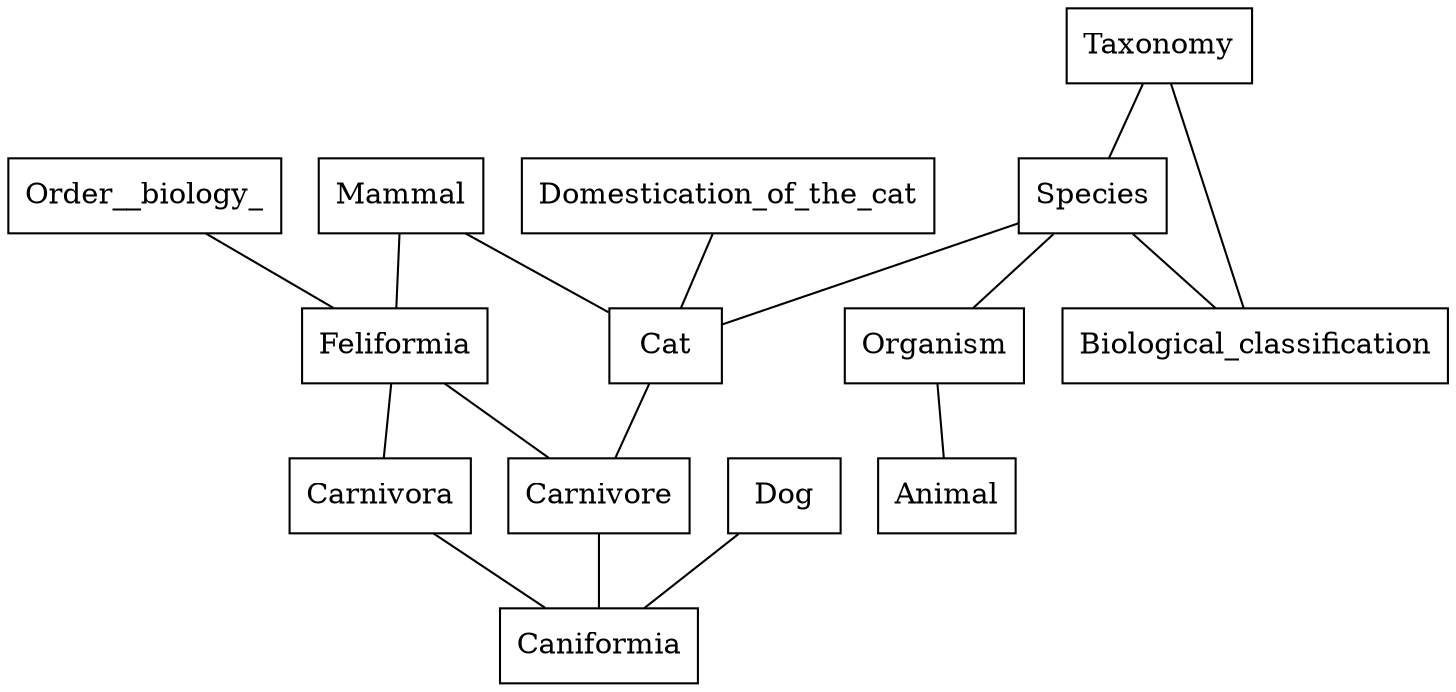 digraph G {
  Organism [fillcolor="#0003E8", shape=box, ];
  Animal [fillcolor="#0003E8", shape=box, ];
  Carnivora [fillcolor="#0003E8", shape=box, ];
  Mammal [fillcolor="#0003E8", shape=box, ];
  Order__biology_ [fillcolor="#0003E8", shape=box, ];
  Dog [fillcolor="#0003E8", shape=box, ];
  Feliformia [fillcolor="#0003E8", shape=box, ];
  Taxonomy [fillcolor="#0003E8", shape=box, ];
  Domestication_of_the_cat [fillcolor="#0003E8", shape=box, ];
  Carnivore [fillcolor="#0003E8", shape=box, ];
  Cat [fillcolor="#0003E8", shape=box, ];
  Biological_classification [fillcolor="#0003E8", shape=box, ];
  Caniformia [fillcolor="#0003E8", shape=box, ];
  Species [fillcolor="#0003E8", shape=box, ];
  
  
  Organism -> Animal [dir=none, ];
  Carnivora -> Caniformia [dir=none, ];
  Mammal -> Cat [dir=none, ];
  Mammal -> Feliformia [dir=none, ];
  Order__biology_ -> Feliformia [dir=none, ];
  Dog -> Caniformia [dir=none, ];
  Feliformia -> Carnivora [dir=none, ];
  Feliformia -> Carnivore [dir=none, ];
  Taxonomy -> Biological_classification [dir=none, ];
  Taxonomy -> Species [dir=none, ];
  Domestication_of_the_cat -> Cat [dir=none, ];
  Carnivore -> Caniformia [dir=none, ];
  Cat -> Carnivore [dir=none, ];
  Species -> Biological_classification [dir=none, ];
  Species -> Cat [dir=none, ];
  Species -> Organism [dir=none, ];
  
  }
